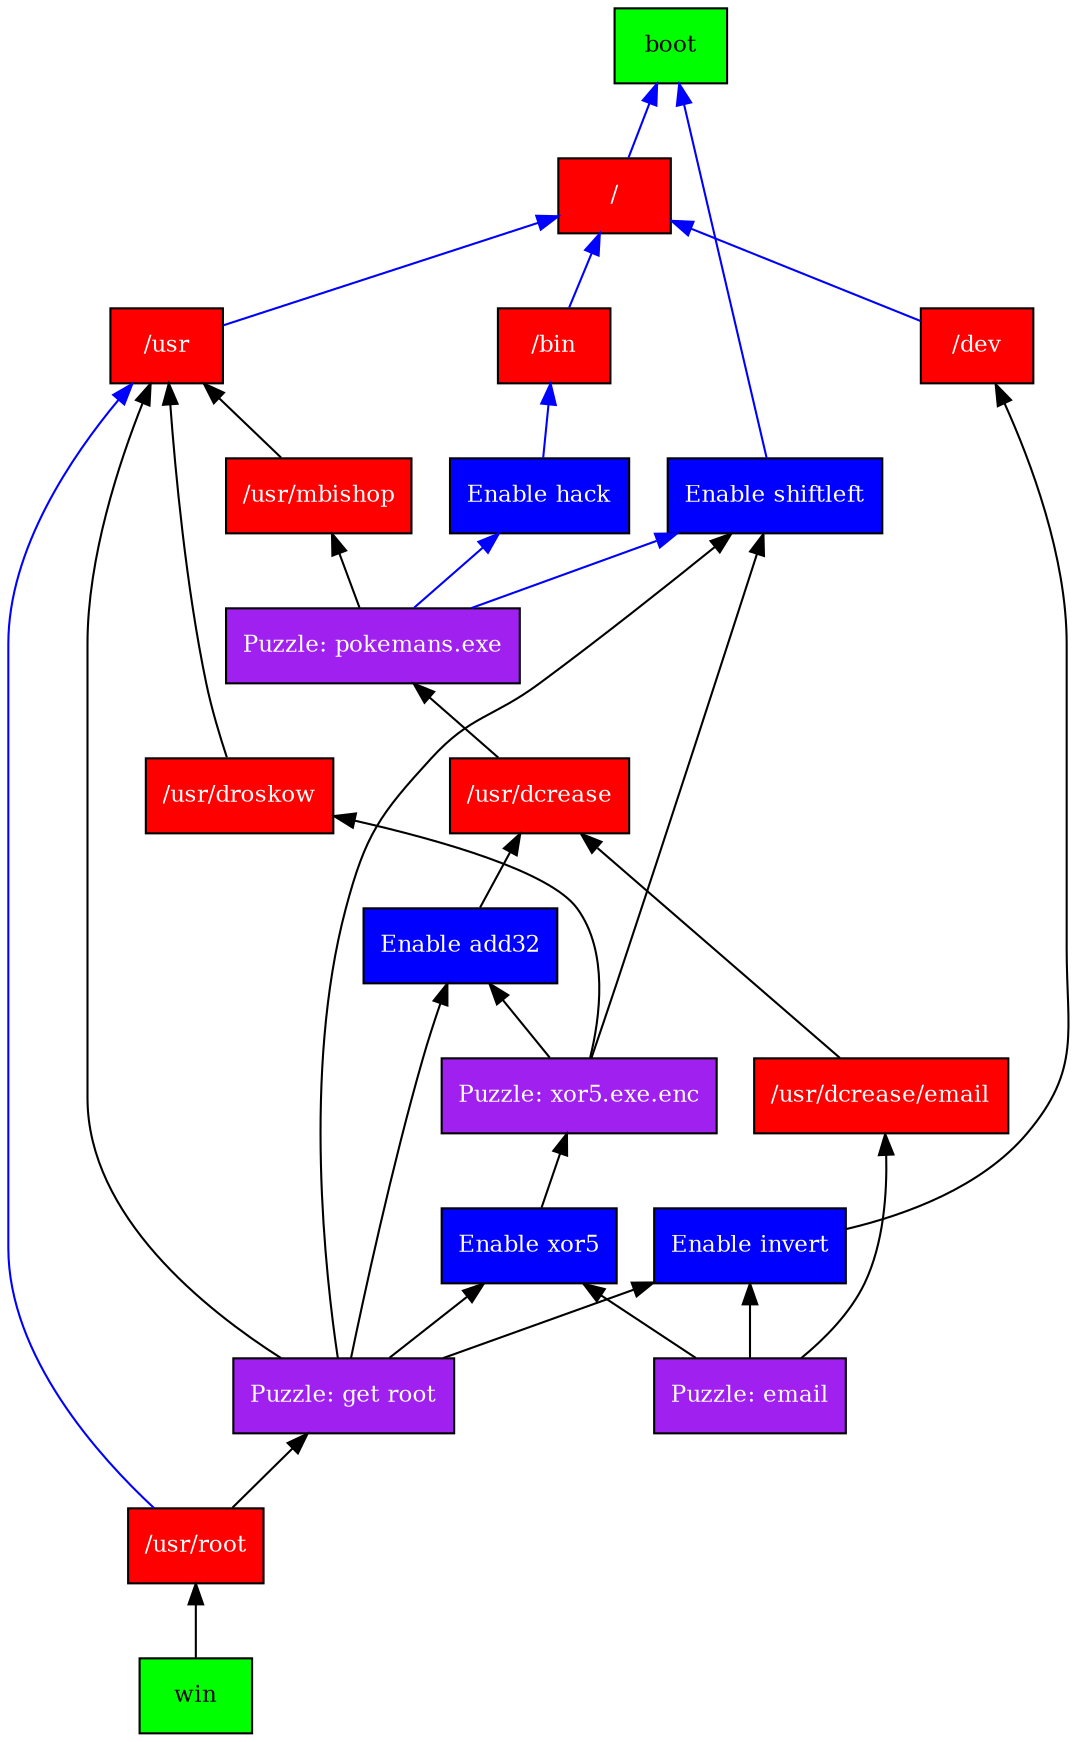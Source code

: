 digraph {
  node [shape=box, fontsize=11, fillcolor=white, style=filled]
  graph [dpi = 100]
  rankdir=BT

  enable_left [label="Enable shiftleft", fillcolor=blue, fontcolor=white]
  enable_xor5 [label="Enable xor5", fillcolor=blue, fontcolor=white]
  enable_hack [label="Enable hack", fillcolor=blue, fontcolor=white]
  enable_invert [label="Enable invert", fillcolor=blue, fontcolor=white]
  enable_add32 [label="Enable add32", fillcolor=blue, fontcolor=white]

  puzzle_pokemans [label="Puzzle: pokemans.exe", fillcolor=purple, fontcolor=white]
  puzzle_xor5 [label="Puzzle: xor5.exe.enc", fillcolor=purple, fontcolor=white]
  puzzle_email [label="Puzzle: email", fillcolor=purple, fontcolor=white]
  puzzle_getroot [label="Puzzle: get root", fillcolor=purple, fontcolor=white]

  boot [fillcolor=green]
  root [label="/", fillcolor=red, fontcolor=white]
  win [fillcolor=green]

  usr [label="/usr", fillcolor=red, fontcolor=white]
  dev [label="/dev", fillcolor=red, fontcolor=white]
  bin [label="/bin", fillcolor=red, fontcolor=white]
  {rank=same; usr; dev; bin}

  usr_root [label="/usr/root", fillcolor=red, fontcolor=white]
  usr_mbishop [label="/usr/mbishop", fillcolor=red, fontcolor=white]
  usr_dcrease [label="/usr/dcrease", fillcolor=red, fontcolor=white]
  usr_dcrease_email [label="/usr/dcrease/email", fillcolor=red, fontcolor=white]
  usr_droskow [label="/usr/droskow", fillcolor=red, fontcolor=white]

  root -> boot [color=blue]
  enable_left -> boot [color=blue]

  dev -> root [color=blue]
  bin -> root [color=blue]
  usr -> root [color=blue]

  usr_mbishop -> usr
  usr_dcrease -> puzzle_pokemans
  usr_dcrease_email -> usr_dcrease
  usr_droskow -> usr

  usr_root -> puzzle_getroot
  usr_root -> usr [color=blue]

  enable_hack -> bin [color=blue]


  puzzle_pokemans -> usr_mbishop
  puzzle_pokemans -> enable_hack [color=blue]
  puzzle_pokemans -> enable_left [color=blue]

  puzzle_xor5 -> enable_left
  puzzle_xor5 -> enable_add32
  puzzle_xor5 -> usr_droskow

  enable_xor5 -> puzzle_xor5

  puzzle_email -> enable_xor5
  puzzle_email -> enable_invert
  puzzle_email -> usr_dcrease_email

  puzzle_getroot -> enable_left
  puzzle_getroot -> enable_xor5
  puzzle_getroot -> enable_invert
  puzzle_getroot -> enable_add32
  puzzle_getroot -> usr

  enable_invert -> dev
  enable_add32 -> usr_dcrease

  win -> usr_root
}
